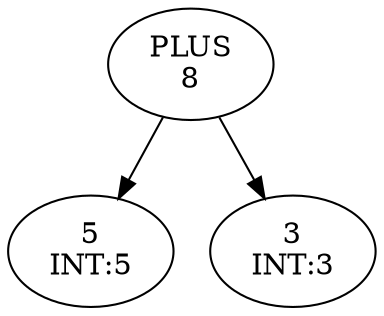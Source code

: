 digraph AST {
	"0-1" [label="PLUS
8"]
	"0-0" [label="5
INT:5"]
	"0-1" -> "0-0"
	"0-2" [label="3
INT:3"]
	"0-1" -> "0-2"
}
